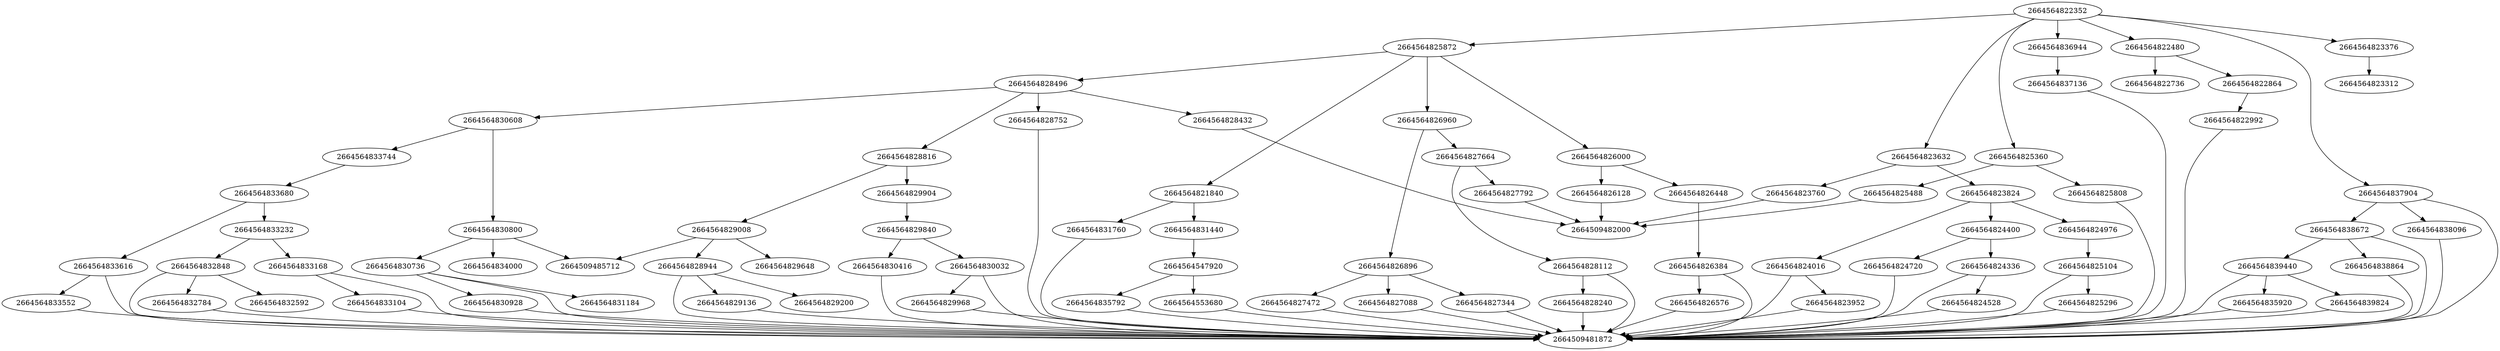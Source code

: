 strict digraph {
2664564832784 [type=Name];
2664564839440 [type=Tuple];
2664564831760 [type=Name];
2664564827664 [type=Assign];
2664564837904 [type=Subscript];
2664564825104 [type=Attribute];
2664564829200 [type=Constant];
2664564826128 [type=Name];
2664564830736 [type=Subscript];
2664509482000 [type=Store];
2664564830800 [type=Compare];
2664564835920 [type=Name];
2664564823632 [type=Assign];
2664564828240 [type=Name];
2664564836944 [type=Return];
2664564828752 [type=Name];
2664564832848 [type=Subscript];
2664564826896 [type=Call];
2664564833104 [type=Name];
2664564829136 [type=Name];
2664564833616 [type=Attribute];
2664564829648 [type=Constant];
2664564827792 [type=Name];
2664564828816 [type=If];
2664564824720 [type=Name];
2664564829840 [type=Call];
2664509485712 [type=Eq];
2664564838096 [type=Name];
2664564829904 [type=Expr];
2664564834000 [type=Constant];
2664564825808 [type=List];
2664564830416 [type=Name];
2664564822736 [type=arg];
2664564830928 [type=Name];
2664564831440 [type=Expr];
2664564827344 [type=Name];
2664564823760 [type=Name];
2664564833232 [type=Call];
2664564825296 [type=Name];
2664564833744 [type=Expr];
2664564824336 [type=Attribute];
2664564823824 [type=Call];
2664564828432 [type=Name];
2664564837136 [type=Name];
2664564828944 [type=Subscript];
2664564825360 [type=Assign];
2664564833552 [type=Name];
2664564825872 [type=Try];
2664564829968 [type=Name];
2664564826384 [type=Attribute];
2664564826448 [type=Call];
2664564547920 [type=Call];
2664564826960 [type=If];
2664564827472 [type=Name];
2664564822864 [type=arg];
2664564821840 [type=ExceptHandler];
2664564830032 [type=Attribute];
2664564822352 [type=FunctionDef];
2664564823376 [type=Expr];
2664564832592 [type=Constant];
2664564824400 [type=Call];
2664564823952 [type=Name];
2664564824976 [type=keyword];
2664564833168 [type=Attribute];
2664564825488 [type=Name];
2664564833680 [type=Call];
2664564826000 [type=Assign];
2664564830608 [type=If];
2664509481872 [type=Load];
2664564839824 [type=Name];
2664564822480 [type=arguments];
2664564838864 [type=Name];
2664564822992 [type=Name];
2664564831184 [type=Constant];
2664564553680 [type=Name];
2664564827088 [type=Name];
2664564824016 [type=Attribute];
2664564826576 [type=Name];
2664564835792 [type=Name];
2664564828112 [type=List];
2664564838672 [type=Subscript];
2664564828496 [type=For];
2664564824528 [type=Name];
2664564829008 [type=Compare];
2664564823312 [type=Constant];
2664564832784 -> 2664509481872;
2664564839440 -> 2664564839824;
2664564839440 -> 2664564835920;
2664564839440 -> 2664509481872;
2664564831760 -> 2664509481872;
2664564827664 -> 2664564827792;
2664564827664 -> 2664564828112;
2664564837904 -> 2664564838096;
2664564837904 -> 2664564838672;
2664564837904 -> 2664509481872;
2664564825104 -> 2664564825296;
2664564825104 -> 2664509481872;
2664564826128 -> 2664509482000;
2664564830736 -> 2664564830928;
2664564830736 -> 2664564831184;
2664564830736 -> 2664509481872;
2664564830800 -> 2664564830736;
2664564830800 -> 2664509485712;
2664564830800 -> 2664564834000;
2664564835920 -> 2664509481872;
2664564823632 -> 2664564823760;
2664564823632 -> 2664564823824;
2664564828240 -> 2664509481872;
2664564836944 -> 2664564837136;
2664564828752 -> 2664509481872;
2664564832848 -> 2664564832784;
2664564832848 -> 2664564832592;
2664564832848 -> 2664509481872;
2664564826896 -> 2664564827088;
2664564826896 -> 2664564827344;
2664564826896 -> 2664564827472;
2664564833104 -> 2664509481872;
2664564829136 -> 2664509481872;
2664564833616 -> 2664564833552;
2664564833616 -> 2664509481872;
2664564827792 -> 2664509482000;
2664564828816 -> 2664564829008;
2664564828816 -> 2664564829904;
2664564824720 -> 2664509481872;
2664564829840 -> 2664564830032;
2664564829840 -> 2664564830416;
2664564838096 -> 2664509481872;
2664564829904 -> 2664564829840;
2664564825808 -> 2664509481872;
2664564830416 -> 2664509481872;
2664564830928 -> 2664509481872;
2664564831440 -> 2664564547920;
2664564827344 -> 2664509481872;
2664564823760 -> 2664509482000;
2664564833232 -> 2664564833168;
2664564833232 -> 2664564832848;
2664564825296 -> 2664509481872;
2664564833744 -> 2664564833680;
2664564824336 -> 2664564824528;
2664564824336 -> 2664509481872;
2664564823824 -> 2664564824016;
2664564823824 -> 2664564824400;
2664564823824 -> 2664564824976;
2664564828432 -> 2664509482000;
2664564837136 -> 2664509481872;
2664564828944 -> 2664564829136;
2664564828944 -> 2664564829200;
2664564828944 -> 2664509481872;
2664564825360 -> 2664564825488;
2664564825360 -> 2664564825808;
2664564833552 -> 2664509481872;
2664564825872 -> 2664564826000;
2664564825872 -> 2664564826960;
2664564825872 -> 2664564828496;
2664564825872 -> 2664564821840;
2664564829968 -> 2664509481872;
2664564826384 -> 2664564826576;
2664564826384 -> 2664509481872;
2664564826448 -> 2664564826384;
2664564547920 -> 2664564553680;
2664564547920 -> 2664564835792;
2664564826960 -> 2664564826896;
2664564826960 -> 2664564827664;
2664564827472 -> 2664509481872;
2664564822864 -> 2664564822992;
2664564821840 -> 2664564831760;
2664564821840 -> 2664564831440;
2664564830032 -> 2664564829968;
2664564830032 -> 2664509481872;
2664564822352 -> 2664564822480;
2664564822352 -> 2664564823376;
2664564822352 -> 2664564823632;
2664564822352 -> 2664564825360;
2664564822352 -> 2664564825872;
2664564822352 -> 2664564836944;
2664564822352 -> 2664564837904;
2664564823376 -> 2664564823312;
2664564824400 -> 2664564824336;
2664564824400 -> 2664564824720;
2664564823952 -> 2664509481872;
2664564824976 -> 2664564825104;
2664564833168 -> 2664564833104;
2664564833168 -> 2664509481872;
2664564825488 -> 2664509482000;
2664564833680 -> 2664564833616;
2664564833680 -> 2664564833232;
2664564826000 -> 2664564826128;
2664564826000 -> 2664564826448;
2664564830608 -> 2664564830800;
2664564830608 -> 2664564833744;
2664564839824 -> 2664509481872;
2664564822480 -> 2664564822736;
2664564822480 -> 2664564822864;
2664564838864 -> 2664509481872;
2664564822992 -> 2664509481872;
2664564553680 -> 2664509481872;
2664564827088 -> 2664509481872;
2664564824016 -> 2664564823952;
2664564824016 -> 2664509481872;
2664564826576 -> 2664509481872;
2664564835792 -> 2664509481872;
2664564828112 -> 2664564828240;
2664564828112 -> 2664509481872;
2664564838672 -> 2664564838864;
2664564838672 -> 2664564839440;
2664564838672 -> 2664509481872;
2664564828496 -> 2664564828432;
2664564828496 -> 2664564828752;
2664564828496 -> 2664564828816;
2664564828496 -> 2664564830608;
2664564824528 -> 2664509481872;
2664564829008 -> 2664564828944;
2664564829008 -> 2664509485712;
2664564829008 -> 2664564829648;
}
